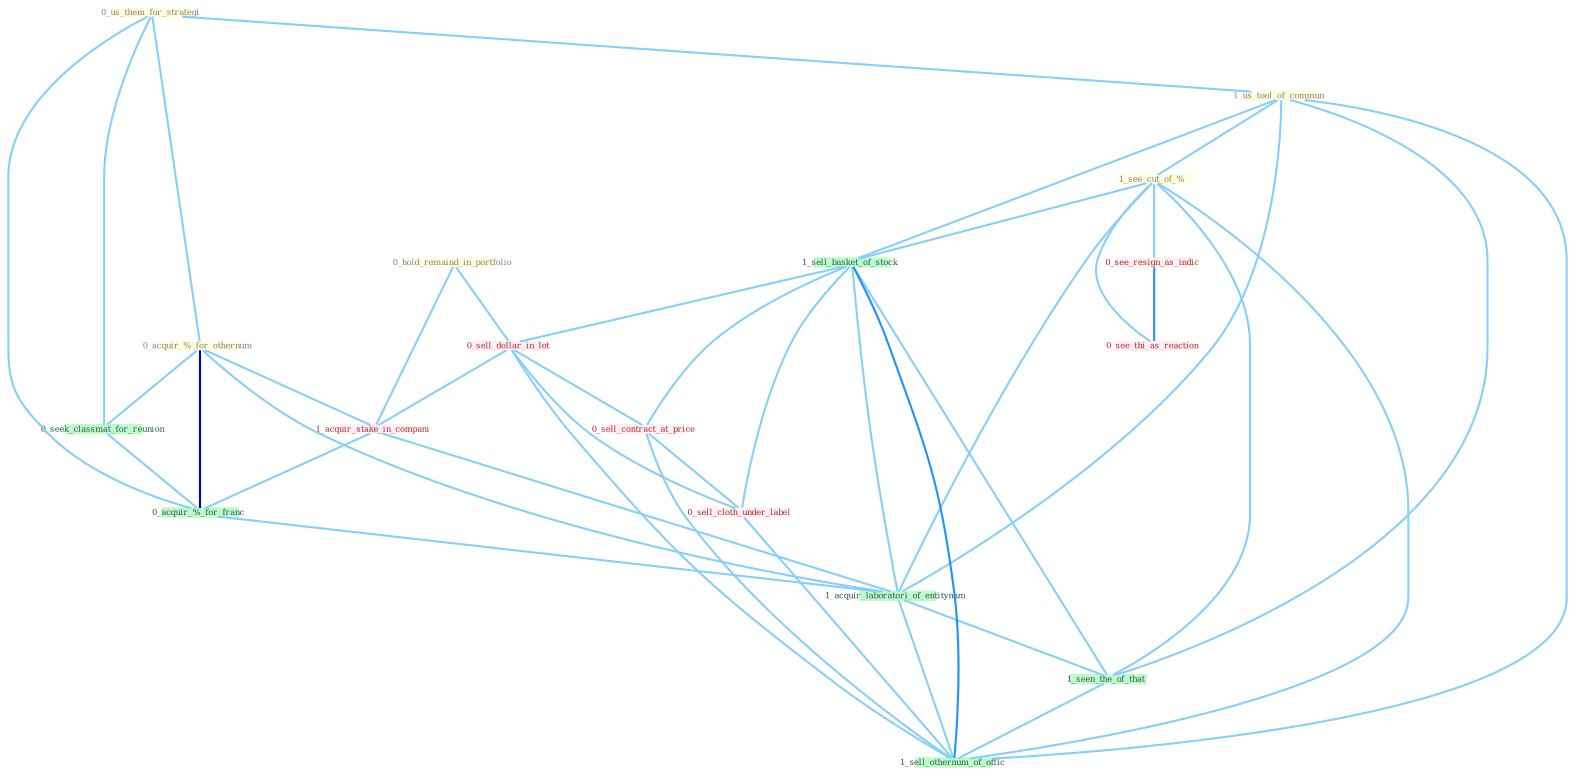Graph G{ 
    node
    [shape=polygon,style=filled,width=.5,height=.06,color="#BDFCC9",fixedsize=true,fontsize=4,
    fontcolor="#2f4f4f"];
    {node
    [color="#ffffe0", fontcolor="#8b7d6b"] "0_us_them_for_strategi " "0_acquir_%_for_othernum " "1_us_tool_of_commun " "0_hold_remaind_in_portfolio " "1_see_cut_of_% "}
{node [color="#fff0f5", fontcolor="#b22222"] "0_sell_dollar_in_lot " "0_see_resign_as_indic " "1_acquir_stake_in_compani " "0_sell_contract_at_price " "0_sell_cloth_under_label " "0_see_thi_as_reaction "}
edge [color="#B0E2FF"];

	"0_us_them_for_strategi " -- "0_acquir_%_for_othernum " [w="1", color="#87cefa" ];
	"0_us_them_for_strategi " -- "1_us_tool_of_commun " [w="1", color="#87cefa" ];
	"0_us_them_for_strategi " -- "0_seek_classmat_for_reunion " [w="1", color="#87cefa" ];
	"0_us_them_for_strategi " -- "0_acquir_%_for_franc " [w="1", color="#87cefa" ];
	"0_acquir_%_for_othernum " -- "0_seek_classmat_for_reunion " [w="1", color="#87cefa" ];
	"0_acquir_%_for_othernum " -- "1_acquir_stake_in_compani " [w="1", color="#87cefa" ];
	"0_acquir_%_for_othernum " -- "0_acquir_%_for_franc " [w="3", color="#0000cd" , len=0.6];
	"0_acquir_%_for_othernum " -- "1_acquir_laboratori_of_entitynam " [w="1", color="#87cefa" ];
	"1_us_tool_of_commun " -- "1_see_cut_of_% " [w="1", color="#87cefa" ];
	"1_us_tool_of_commun " -- "1_sell_basket_of_stock " [w="1", color="#87cefa" ];
	"1_us_tool_of_commun " -- "1_acquir_laboratori_of_entitynam " [w="1", color="#87cefa" ];
	"1_us_tool_of_commun " -- "1_seen_the_of_that " [w="1", color="#87cefa" ];
	"1_us_tool_of_commun " -- "1_sell_othernum_of_offic " [w="1", color="#87cefa" ];
	"0_hold_remaind_in_portfolio " -- "0_sell_dollar_in_lot " [w="1", color="#87cefa" ];
	"0_hold_remaind_in_portfolio " -- "1_acquir_stake_in_compani " [w="1", color="#87cefa" ];
	"1_see_cut_of_% " -- "1_sell_basket_of_stock " [w="1", color="#87cefa" ];
	"1_see_cut_of_% " -- "0_see_resign_as_indic " [w="1", color="#87cefa" ];
	"1_see_cut_of_% " -- "1_acquir_laboratori_of_entitynam " [w="1", color="#87cefa" ];
	"1_see_cut_of_% " -- "1_seen_the_of_that " [w="1", color="#87cefa" ];
	"1_see_cut_of_% " -- "1_sell_othernum_of_offic " [w="1", color="#87cefa" ];
	"1_see_cut_of_% " -- "0_see_thi_as_reaction " [w="1", color="#87cefa" ];
	"0_seek_classmat_for_reunion " -- "0_acquir_%_for_franc " [w="1", color="#87cefa" ];
	"1_sell_basket_of_stock " -- "0_sell_dollar_in_lot " [w="1", color="#87cefa" ];
	"1_sell_basket_of_stock " -- "0_sell_contract_at_price " [w="1", color="#87cefa" ];
	"1_sell_basket_of_stock " -- "1_acquir_laboratori_of_entitynam " [w="1", color="#87cefa" ];
	"1_sell_basket_of_stock " -- "0_sell_cloth_under_label " [w="1", color="#87cefa" ];
	"1_sell_basket_of_stock " -- "1_seen_the_of_that " [w="1", color="#87cefa" ];
	"1_sell_basket_of_stock " -- "1_sell_othernum_of_offic " [w="2", color="#1e90ff" , len=0.8];
	"0_sell_dollar_in_lot " -- "1_acquir_stake_in_compani " [w="1", color="#87cefa" ];
	"0_sell_dollar_in_lot " -- "0_sell_contract_at_price " [w="1", color="#87cefa" ];
	"0_sell_dollar_in_lot " -- "0_sell_cloth_under_label " [w="1", color="#87cefa" ];
	"0_sell_dollar_in_lot " -- "1_sell_othernum_of_offic " [w="1", color="#87cefa" ];
	"0_see_resign_as_indic " -- "0_see_thi_as_reaction " [w="2", color="#1e90ff" , len=0.8];
	"1_acquir_stake_in_compani " -- "0_acquir_%_for_franc " [w="1", color="#87cefa" ];
	"1_acquir_stake_in_compani " -- "1_acquir_laboratori_of_entitynam " [w="1", color="#87cefa" ];
	"0_acquir_%_for_franc " -- "1_acquir_laboratori_of_entitynam " [w="1", color="#87cefa" ];
	"0_sell_contract_at_price " -- "0_sell_cloth_under_label " [w="1", color="#87cefa" ];
	"0_sell_contract_at_price " -- "1_sell_othernum_of_offic " [w="1", color="#87cefa" ];
	"1_acquir_laboratori_of_entitynam " -- "1_seen_the_of_that " [w="1", color="#87cefa" ];
	"1_acquir_laboratori_of_entitynam " -- "1_sell_othernum_of_offic " [w="1", color="#87cefa" ];
	"0_sell_cloth_under_label " -- "1_sell_othernum_of_offic " [w="1", color="#87cefa" ];
	"1_seen_the_of_that " -- "1_sell_othernum_of_offic " [w="1", color="#87cefa" ];
}